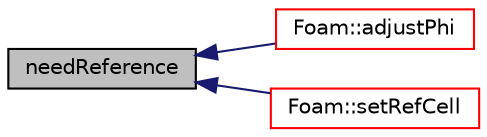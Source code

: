 digraph "needReference"
{
  bgcolor="transparent";
  edge [fontname="Helvetica",fontsize="10",labelfontname="Helvetica",labelfontsize="10"];
  node [fontname="Helvetica",fontsize="10",shape=record];
  rankdir="LR";
  Node8843 [label="needReference",height=0.2,width=0.4,color="black", fillcolor="grey75", style="filled", fontcolor="black"];
  Node8843 -> Node8844 [dir="back",color="midnightblue",fontsize="10",style="solid",fontname="Helvetica"];
  Node8844 [label="Foam::adjustPhi",height=0.2,width=0.4,color="red",URL="$a21851.html#a0ea353dc88166de8e48fb02639977b39",tooltip="Adjust the balance of fluxes to obey continuity. "];
  Node8843 -> Node8846 [dir="back",color="midnightblue",fontsize="10",style="solid",fontname="Helvetica"];
  Node8846 [label="Foam::setRefCell",height=0.2,width=0.4,color="red",URL="$a21851.html#a570c09c24c272131fed0306cf8e33fcd",tooltip="If the field fieldRef needs referencing find the reference cell nearest. "];
}
